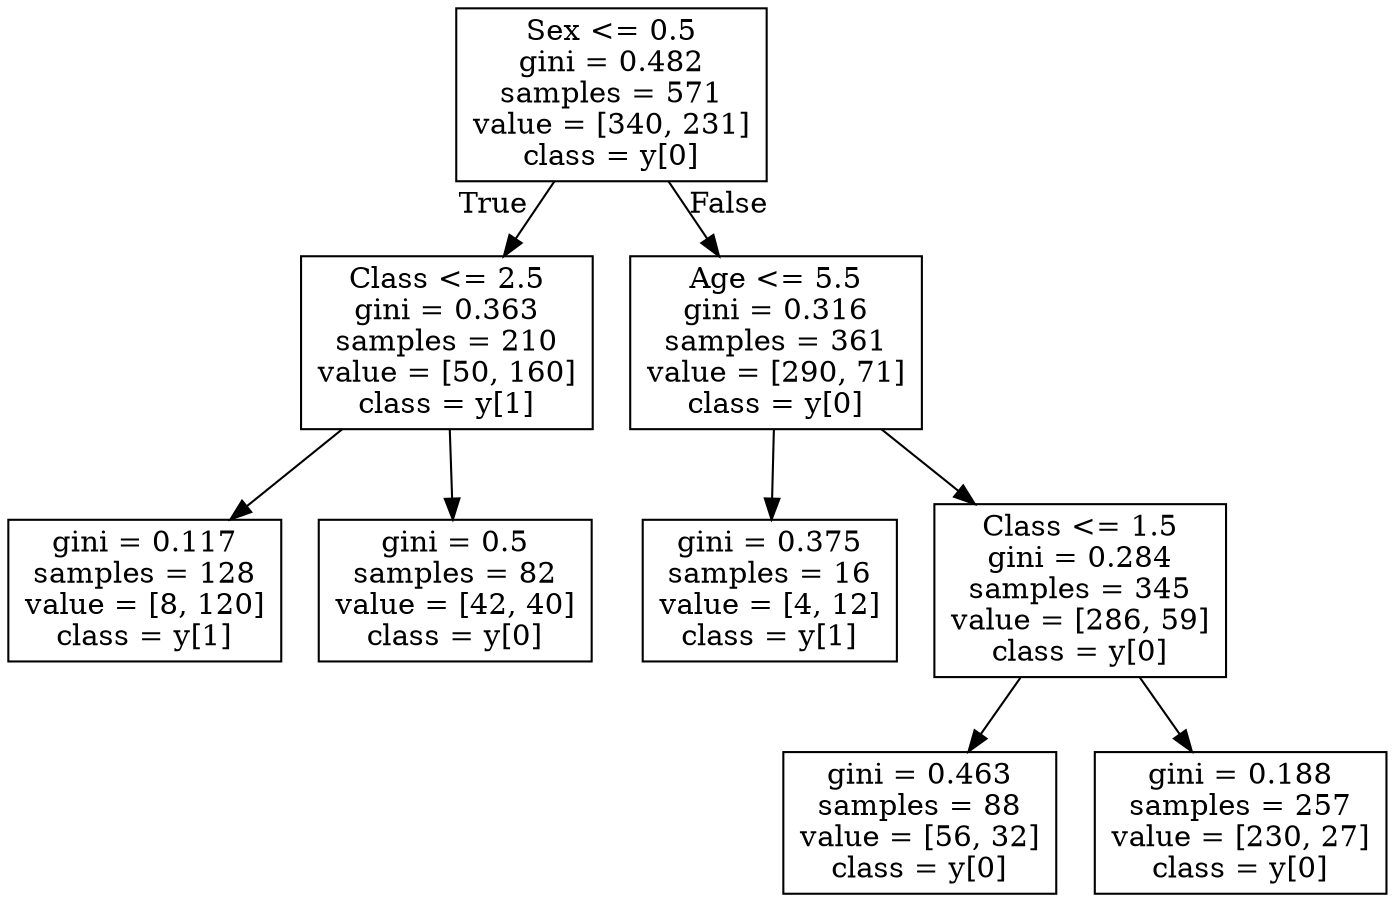 digraph Tree {
node [shape=box] ;
0 [label="Sex <= 0.5\ngini = 0.482\nsamples = 571\nvalue = [340, 231]\nclass = y[0]"] ;
1 [label="Class <= 2.5\ngini = 0.363\nsamples = 210\nvalue = [50, 160]\nclass = y[1]"] ;
0 -> 1 [labeldistance=2.5, labelangle=45, headlabel="True"] ;
2 [label="gini = 0.117\nsamples = 128\nvalue = [8, 120]\nclass = y[1]"] ;
1 -> 2 ;
3 [label="gini = 0.5\nsamples = 82\nvalue = [42, 40]\nclass = y[0]"] ;
1 -> 3 ;
4 [label="Age <= 5.5\ngini = 0.316\nsamples = 361\nvalue = [290, 71]\nclass = y[0]"] ;
0 -> 4 [labeldistance=2.5, labelangle=-45, headlabel="False"] ;
5 [label="gini = 0.375\nsamples = 16\nvalue = [4, 12]\nclass = y[1]"] ;
4 -> 5 ;
6 [label="Class <= 1.5\ngini = 0.284\nsamples = 345\nvalue = [286, 59]\nclass = y[0]"] ;
4 -> 6 ;
7 [label="gini = 0.463\nsamples = 88\nvalue = [56, 32]\nclass = y[0]"] ;
6 -> 7 ;
8 [label="gini = 0.188\nsamples = 257\nvalue = [230, 27]\nclass = y[0]"] ;
6 -> 8 ;
}